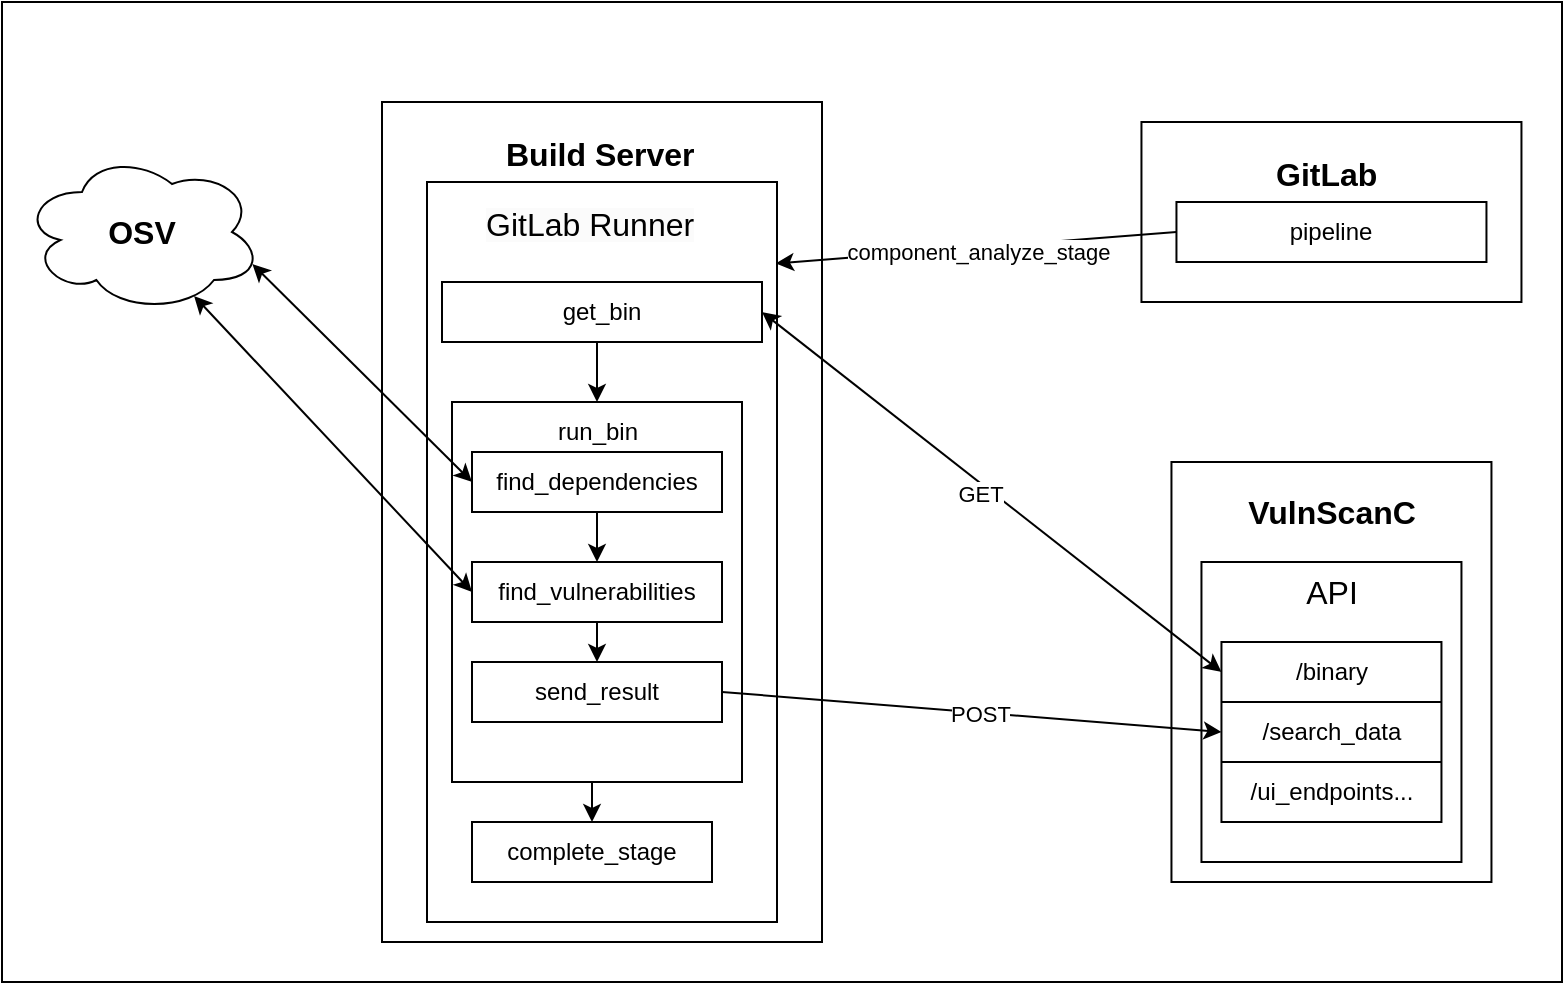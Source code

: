 <mxfile version="24.7.16">
  <diagram name="Страница — 1" id="6Nax0CokRodalmGPORA3">
    <mxGraphModel dx="1434" dy="791" grid="1" gridSize="10" guides="1" tooltips="1" connect="1" arrows="1" fold="1" page="1" pageScale="1" pageWidth="827" pageHeight="1169" math="0" shadow="0">
      <root>
        <mxCell id="0" />
        <mxCell id="1" parent="0" />
        <mxCell id="y_89zZIcyCY0LAJHLkmE-1" value="" style="rounded=0;whiteSpace=wrap;html=1;" parent="1" vertex="1">
          <mxGeometry x="30" y="10" width="780" height="490" as="geometry" />
        </mxCell>
        <mxCell id="YA6uBwkZ4y1gAaG25V1V-2" value="" style="rounded=0;whiteSpace=wrap;html=1;" parent="1" vertex="1">
          <mxGeometry x="614.73" y="240" width="160" height="210" as="geometry" />
        </mxCell>
        <mxCell id="YA6uBwkZ4y1gAaG25V1V-3" value="&lt;span style=&quot;font-size: 16px;&quot;&gt;&lt;b&gt;VulnScanC&lt;/b&gt;&lt;/span&gt;" style="text;html=1;align=center;verticalAlign=middle;whiteSpace=wrap;rounded=0;" parent="1" vertex="1">
          <mxGeometry x="624.73" y="250" width="140" height="30" as="geometry" />
        </mxCell>
        <mxCell id="YA6uBwkZ4y1gAaG25V1V-5" value="" style="rounded=0;whiteSpace=wrap;html=1;" parent="1" vertex="1">
          <mxGeometry x="629.73" y="290" width="130" height="150" as="geometry" />
        </mxCell>
        <mxCell id="YA6uBwkZ4y1gAaG25V1V-7" value="&lt;font style=&quot;font-size: 16px;&quot;&gt;API&lt;/font&gt;" style="text;html=1;align=center;verticalAlign=middle;whiteSpace=wrap;rounded=0;" parent="1" vertex="1">
          <mxGeometry x="624.73" y="290" width="140" height="30" as="geometry" />
        </mxCell>
        <mxCell id="YA6uBwkZ4y1gAaG25V1V-8" value="" style="shape=table;startSize=0;container=1;collapsible=0;childLayout=tableLayout;" parent="1" vertex="1">
          <mxGeometry x="639.73" y="330" width="110" height="90" as="geometry" />
        </mxCell>
        <mxCell id="YA6uBwkZ4y1gAaG25V1V-9" value="" style="shape=tableRow;horizontal=0;startSize=0;swimlaneHead=0;swimlaneBody=0;strokeColor=inherit;top=0;left=0;bottom=0;right=0;collapsible=0;dropTarget=0;fillColor=none;points=[[0,0.5],[1,0.5]];portConstraint=eastwest;" parent="YA6uBwkZ4y1gAaG25V1V-8" vertex="1">
          <mxGeometry width="110" height="30" as="geometry" />
        </mxCell>
        <mxCell id="YA6uBwkZ4y1gAaG25V1V-10" value="/binary" style="shape=partialRectangle;html=1;whiteSpace=wrap;connectable=0;strokeColor=inherit;overflow=hidden;fillColor=none;top=0;left=0;bottom=0;right=0;pointerEvents=1;" parent="YA6uBwkZ4y1gAaG25V1V-9" vertex="1">
          <mxGeometry width="110" height="30" as="geometry">
            <mxRectangle width="110" height="30" as="alternateBounds" />
          </mxGeometry>
        </mxCell>
        <mxCell id="YA6uBwkZ4y1gAaG25V1V-11" value="" style="shape=tableRow;horizontal=0;startSize=0;swimlaneHead=0;swimlaneBody=0;strokeColor=inherit;top=0;left=0;bottom=0;right=0;collapsible=0;dropTarget=0;fillColor=none;points=[[0,0.5],[1,0.5]];portConstraint=eastwest;" parent="YA6uBwkZ4y1gAaG25V1V-8" vertex="1">
          <mxGeometry y="30" width="110" height="30" as="geometry" />
        </mxCell>
        <mxCell id="YA6uBwkZ4y1gAaG25V1V-12" value="/search_data" style="shape=partialRectangle;html=1;whiteSpace=wrap;connectable=0;strokeColor=inherit;overflow=hidden;fillColor=none;top=0;left=0;bottom=0;right=0;pointerEvents=1;" parent="YA6uBwkZ4y1gAaG25V1V-11" vertex="1">
          <mxGeometry width="110" height="30" as="geometry">
            <mxRectangle width="110" height="30" as="alternateBounds" />
          </mxGeometry>
        </mxCell>
        <mxCell id="YA6uBwkZ4y1gAaG25V1V-13" style="shape=tableRow;horizontal=0;startSize=0;swimlaneHead=0;swimlaneBody=0;strokeColor=inherit;top=0;left=0;bottom=0;right=0;collapsible=0;dropTarget=0;fillColor=none;points=[[0,0.5],[1,0.5]];portConstraint=eastwest;" parent="YA6uBwkZ4y1gAaG25V1V-8" vertex="1">
          <mxGeometry y="60" width="110" height="30" as="geometry" />
        </mxCell>
        <mxCell id="YA6uBwkZ4y1gAaG25V1V-14" value="/ui_endpoints..." style="shape=partialRectangle;html=1;whiteSpace=wrap;connectable=0;strokeColor=inherit;overflow=hidden;fillColor=none;top=0;left=0;bottom=0;right=0;pointerEvents=1;" parent="YA6uBwkZ4y1gAaG25V1V-13" vertex="1">
          <mxGeometry width="110" height="30" as="geometry">
            <mxRectangle width="110" height="30" as="alternateBounds" />
          </mxGeometry>
        </mxCell>
        <mxCell id="YA6uBwkZ4y1gAaG25V1V-15" value="" style="rounded=0;whiteSpace=wrap;html=1;" parent="1" vertex="1">
          <mxGeometry x="599.73" y="70" width="190" height="90" as="geometry" />
        </mxCell>
        <mxCell id="YA6uBwkZ4y1gAaG25V1V-16" value="&lt;div style=&quot;text-align: center;&quot;&gt;&lt;span style=&quot;background-color: initial; font-size: 16px;&quot;&gt;&lt;b&gt;GitLab&lt;/b&gt;&lt;/span&gt;&lt;/div&gt;" style="text;whiteSpace=wrap;html=1;" parent="1" vertex="1">
          <mxGeometry x="664.73" y="80" width="60" height="40" as="geometry" />
        </mxCell>
        <mxCell id="YA6uBwkZ4y1gAaG25V1V-19" value="" style="rounded=0;whiteSpace=wrap;html=1;" parent="1" vertex="1">
          <mxGeometry x="220" y="60" width="220" height="420" as="geometry" />
        </mxCell>
        <mxCell id="YA6uBwkZ4y1gAaG25V1V-18" value="&lt;div style=&quot;text-align: center;&quot;&gt;&lt;span style=&quot;font-size: 16px;&quot;&gt;&lt;b&gt;Build Server&lt;/b&gt;&lt;/span&gt;&lt;/div&gt;" style="text;whiteSpace=wrap;html=1;" parent="1" vertex="1">
          <mxGeometry x="280" y="70" width="110" height="40" as="geometry" />
        </mxCell>
        <mxCell id="YA6uBwkZ4y1gAaG25V1V-20" value="" style="rounded=0;whiteSpace=wrap;html=1;" parent="1" vertex="1">
          <mxGeometry x="242.5" y="100" width="175" height="370" as="geometry" />
        </mxCell>
        <mxCell id="YA6uBwkZ4y1gAaG25V1V-21" value="&lt;span style=&quot;color: rgb(0, 0, 0); font-family: Helvetica; font-size: 16px; font-style: normal; font-variant-ligatures: normal; font-variant-caps: normal; font-weight: 400; letter-spacing: normal; orphans: 2; text-align: center; text-indent: 0px; text-transform: none; widows: 2; word-spacing: 0px; -webkit-text-stroke-width: 0px; white-space: normal; background-color: rgb(251, 251, 251); text-decoration-thickness: initial; text-decoration-style: initial; text-decoration-color: initial; display: inline !important; float: none;&quot;&gt;GitLab Runner&lt;/span&gt;" style="text;whiteSpace=wrap;html=1;" parent="1" vertex="1">
          <mxGeometry x="270" y="105" width="130" height="40" as="geometry" />
        </mxCell>
        <mxCell id="YA6uBwkZ4y1gAaG25V1V-23" value="pipeline" style="rounded=0;whiteSpace=wrap;html=1;" parent="1" vertex="1">
          <mxGeometry x="617.23" y="110" width="155" height="30" as="geometry" />
        </mxCell>
        <mxCell id="YA6uBwkZ4y1gAaG25V1V-27" style="edgeStyle=orthogonalEdgeStyle;rounded=0;orthogonalLoop=1;jettySize=auto;html=1;exitX=0.5;exitY=1;exitDx=0;exitDy=0;" parent="1" source="YA6uBwkZ4y1gAaG25V1V-15" target="YA6uBwkZ4y1gAaG25V1V-15" edge="1">
          <mxGeometry relative="1" as="geometry" />
        </mxCell>
        <mxCell id="YA6uBwkZ4y1gAaG25V1V-28" value="" style="endArrow=classic;html=1;rounded=0;exitX=0;exitY=0.5;exitDx=0;exitDy=0;entryX=0.997;entryY=0.11;entryDx=0;entryDy=0;entryPerimeter=0;" parent="1" source="YA6uBwkZ4y1gAaG25V1V-23" target="YA6uBwkZ4y1gAaG25V1V-20" edge="1">
          <mxGeometry width="50" height="50" relative="1" as="geometry">
            <mxPoint x="485" y="140" as="sourcePoint" />
            <mxPoint x="290" y="140" as="targetPoint" />
          </mxGeometry>
        </mxCell>
        <mxCell id="YA6uBwkZ4y1gAaG25V1V-29" value="component_analyze_stage" style="edgeLabel;html=1;align=center;verticalAlign=middle;resizable=0;points=[];" parent="YA6uBwkZ4y1gAaG25V1V-28" vertex="1" connectable="0">
          <mxGeometry x="0.205" relative="1" as="geometry">
            <mxPoint x="21" as="offset" />
          </mxGeometry>
        </mxCell>
        <mxCell id="YA6uBwkZ4y1gAaG25V1V-35" style="edgeStyle=orthogonalEdgeStyle;rounded=0;orthogonalLoop=1;jettySize=auto;html=1;exitX=0.5;exitY=1;exitDx=0;exitDy=0;entryX=0.5;entryY=0;entryDx=0;entryDy=0;" parent="1" source="YA6uBwkZ4y1gAaG25V1V-30" target="YA6uBwkZ4y1gAaG25V1V-31" edge="1">
          <mxGeometry relative="1" as="geometry" />
        </mxCell>
        <mxCell id="YA6uBwkZ4y1gAaG25V1V-30" value="get_bin&lt;span style=&quot;color: rgba(0, 0, 0, 0); font-family: monospace; font-size: 0px; text-align: start; text-wrap: nowrap;&quot;&gt;%3CmxGraphModel%3E%3Croot%3E%3CmxCell%20id%3D%220%22%2F%3E%3CmxCell%20id%3D%221%22%20parent%3D%220%22%2F%3E%3CmxCell%20id%3D%222%22%20value%3D%22%26lt%3Bspan%20style%3D%26quot%3Bcolor%3A%20rgb(0%2C%200%2C%200)%3B%20font-family%3A%20Helvetica%3B%20font-size%3A%2016px%3B%20font-style%3A%20normal%3B%20font-variant-ligatures%3A%20normal%3B%20font-variant-caps%3A%20normal%3B%20font-weight%3A%20400%3B%20letter-spacing%3A%20normal%3B%20orphans%3A%202%3B%20text-align%3A%20center%3B%20text-indent%3A%200px%3B%20text-transform%3A%20none%3B%20widows%3A%202%3B%20word-spacing%3A%200px%3B%20-webkit-text-stroke-width%3A%200px%3B%20white-space%3A%20normal%3B%20background-color%3A%20rgb(251%2C%20251%2C%20251)%3B%20text-decoration-thickness%3A%20initial%3B%20text-decoration-style%3A%20initial%3B%20text-decoration-color%3A%20initial%3B%20display%3A%20inline%20!important%3B%20float%3A%20none%3B%26quot%3B%26gt%3Bproject%26lt%3B%2Fspan%26gt%3B%22%20style%3D%22text%3BwhiteSpace%3Dwrap%3Bhtml%3D1%3B%22%20vertex%3D%221%22%20parent%3D%221%22%3E%3CmxGeometry%20x%3D%22495%22%20y%3D%22120%22%20width%3D%22130%22%20height%3D%2240%22%20as%3D%22geometry%22%2F%3E%3C%2FmxCell%3E%3C%2Froot%3E%3C%2FmxGraphModel%3E&lt;/span&gt;" style="rounded=0;whiteSpace=wrap;html=1;" parent="1" vertex="1">
          <mxGeometry x="250" y="150" width="160" height="30" as="geometry" />
        </mxCell>
        <mxCell id="YA6uBwkZ4y1gAaG25V1V-57" style="edgeStyle=orthogonalEdgeStyle;rounded=0;orthogonalLoop=1;jettySize=auto;html=1;exitX=0.5;exitY=1;exitDx=0;exitDy=0;entryX=0.5;entryY=0;entryDx=0;entryDy=0;" parent="1" source="YA6uBwkZ4y1gAaG25V1V-31" target="YA6uBwkZ4y1gAaG25V1V-32" edge="1">
          <mxGeometry relative="1" as="geometry" />
        </mxCell>
        <mxCell id="YA6uBwkZ4y1gAaG25V1V-31" value="" style="rounded=0;whiteSpace=wrap;html=1;" parent="1" vertex="1">
          <mxGeometry x="255" y="210" width="145" height="190" as="geometry" />
        </mxCell>
        <mxCell id="YA6uBwkZ4y1gAaG25V1V-32" value="complete_stage" style="rounded=0;whiteSpace=wrap;html=1;" parent="1" vertex="1">
          <mxGeometry x="265" y="420" width="120" height="30" as="geometry" />
        </mxCell>
        <mxCell id="YA6uBwkZ4y1gAaG25V1V-39" value="run_bin" style="text;html=1;align=center;verticalAlign=middle;whiteSpace=wrap;rounded=0;" parent="1" vertex="1">
          <mxGeometry x="297.5" y="210" width="60" height="30" as="geometry" />
        </mxCell>
        <mxCell id="YA6uBwkZ4y1gAaG25V1V-51" style="edgeStyle=orthogonalEdgeStyle;rounded=0;orthogonalLoop=1;jettySize=auto;html=1;exitX=0.5;exitY=1;exitDx=0;exitDy=0;entryX=0.5;entryY=0;entryDx=0;entryDy=0;" parent="1" source="YA6uBwkZ4y1gAaG25V1V-40" target="YA6uBwkZ4y1gAaG25V1V-43" edge="1">
          <mxGeometry relative="1" as="geometry" />
        </mxCell>
        <mxCell id="YA6uBwkZ4y1gAaG25V1V-40" value="find_dependencies" style="rounded=0;whiteSpace=wrap;html=1;" parent="1" vertex="1">
          <mxGeometry x="265" y="235" width="125" height="30" as="geometry" />
        </mxCell>
        <mxCell id="YA6uBwkZ4y1gAaG25V1V-50" style="edgeStyle=orthogonalEdgeStyle;rounded=0;orthogonalLoop=1;jettySize=auto;html=1;exitX=0.5;exitY=1;exitDx=0;exitDy=0;entryX=0.5;entryY=0;entryDx=0;entryDy=0;" parent="1" source="YA6uBwkZ4y1gAaG25V1V-43" target="YA6uBwkZ4y1gAaG25V1V-44" edge="1">
          <mxGeometry relative="1" as="geometry" />
        </mxCell>
        <mxCell id="YA6uBwkZ4y1gAaG25V1V-43" value="find_vulnerabilities" style="rounded=0;whiteSpace=wrap;html=1;" parent="1" vertex="1">
          <mxGeometry x="265" y="290" width="125" height="30" as="geometry" />
        </mxCell>
        <mxCell id="YA6uBwkZ4y1gAaG25V1V-44" value="send_result" style="rounded=0;whiteSpace=wrap;html=1;" parent="1" vertex="1">
          <mxGeometry x="265" y="340" width="125" height="30" as="geometry" />
        </mxCell>
        <mxCell id="YA6uBwkZ4y1gAaG25V1V-45" value="&lt;font style=&quot;font-size: 16px;&quot;&gt;&lt;b&gt;OSV&lt;/b&gt;&lt;/font&gt;" style="ellipse;shape=cloud;whiteSpace=wrap;html=1;" parent="1" vertex="1">
          <mxGeometry x="40" y="85" width="120" height="80" as="geometry" />
        </mxCell>
        <mxCell id="YA6uBwkZ4y1gAaG25V1V-52" value="" style="endArrow=classic;html=1;rounded=0;exitX=1;exitY=0.5;exitDx=0;exitDy=0;entryX=0;entryY=0.5;entryDx=0;entryDy=0;" parent="1" source="YA6uBwkZ4y1gAaG25V1V-44" target="YA6uBwkZ4y1gAaG25V1V-11" edge="1">
          <mxGeometry width="50" height="50" relative="1" as="geometry">
            <mxPoint x="460" y="175" as="sourcePoint" />
            <mxPoint x="650" y="355" as="targetPoint" />
          </mxGeometry>
        </mxCell>
        <mxCell id="YA6uBwkZ4y1gAaG25V1V-54" value="POST" style="edgeLabel;html=1;align=center;verticalAlign=middle;resizable=0;points=[];" parent="YA6uBwkZ4y1gAaG25V1V-52" vertex="1" connectable="0">
          <mxGeometry x="0.03" relative="1" as="geometry">
            <mxPoint as="offset" />
          </mxGeometry>
        </mxCell>
        <mxCell id="YA6uBwkZ4y1gAaG25V1V-55" value="" style="endArrow=classic;startArrow=classic;html=1;rounded=0;entryX=1;entryY=0.5;entryDx=0;entryDy=0;exitX=0;exitY=0.5;exitDx=0;exitDy=0;" parent="1" source="YA6uBwkZ4y1gAaG25V1V-9" target="YA6uBwkZ4y1gAaG25V1V-30" edge="1">
          <mxGeometry width="50" height="50" relative="1" as="geometry">
            <mxPoint x="610" y="630" as="sourcePoint" />
            <mxPoint x="660" y="580" as="targetPoint" />
          </mxGeometry>
        </mxCell>
        <mxCell id="YA6uBwkZ4y1gAaG25V1V-56" value="GET" style="edgeLabel;html=1;align=center;verticalAlign=middle;resizable=0;points=[];" parent="YA6uBwkZ4y1gAaG25V1V-55" vertex="1" connectable="0">
          <mxGeometry x="0.033" y="4" relative="1" as="geometry">
            <mxPoint as="offset" />
          </mxGeometry>
        </mxCell>
        <mxCell id="YA6uBwkZ4y1gAaG25V1V-58" value="" style="endArrow=classic;startArrow=classic;html=1;rounded=0;entryX=0.96;entryY=0.7;entryDx=0;entryDy=0;entryPerimeter=0;exitX=0;exitY=0.5;exitDx=0;exitDy=0;" parent="1" source="YA6uBwkZ4y1gAaG25V1V-40" target="YA6uBwkZ4y1gAaG25V1V-45" edge="1">
          <mxGeometry width="50" height="50" relative="1" as="geometry">
            <mxPoint x="180" y="550" as="sourcePoint" />
            <mxPoint x="230" y="500" as="targetPoint" />
          </mxGeometry>
        </mxCell>
        <mxCell id="YA6uBwkZ4y1gAaG25V1V-59" value="" style="endArrow=classic;startArrow=classic;html=1;rounded=0;entryX=0.717;entryY=0.9;entryDx=0;entryDy=0;entryPerimeter=0;exitX=0;exitY=0.5;exitDx=0;exitDy=0;" parent="1" source="YA6uBwkZ4y1gAaG25V1V-43" target="YA6uBwkZ4y1gAaG25V1V-45" edge="1">
          <mxGeometry width="50" height="50" relative="1" as="geometry">
            <mxPoint x="315" y="260" as="sourcePoint" />
            <mxPoint x="165" y="151" as="targetPoint" />
          </mxGeometry>
        </mxCell>
      </root>
    </mxGraphModel>
  </diagram>
</mxfile>
